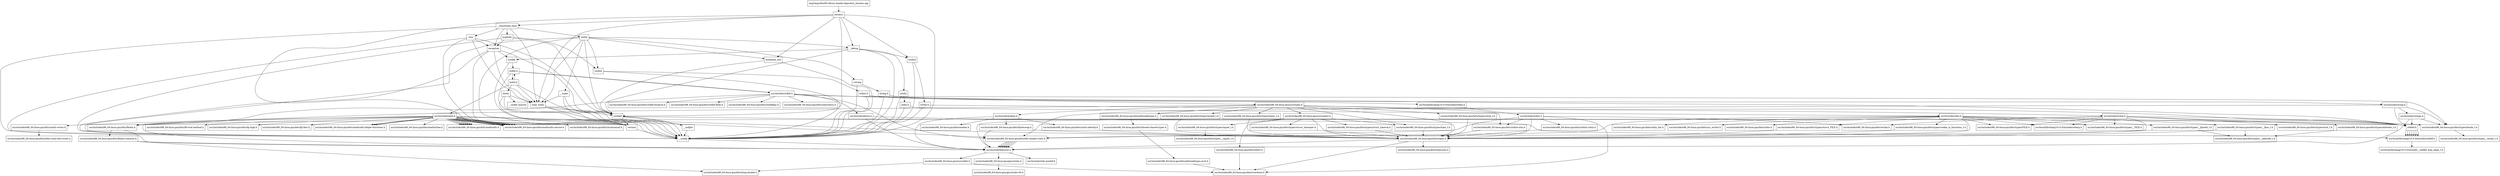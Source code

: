digraph "dependencies" {
  header_1 [ shape="box", label="iterator"];
  header_0 [ shape="box", label="tmp/tmpw8iwRO.libcxx.header.deps/test_iterator.cpp"];
  header_2 [ shape="box", label="__config"];
  header_3 [ shape="box", label="usr/include/features.h"];
  header_4 [ shape="box", label="usr/include/stdc-predef.h"];
  header_5 [ shape="box", label="usr/include/x86_64-linux-gnu/sys/cdefs.h"];
  header_6 [ shape="box", label="usr/include/x86_64-linux-gnu/bits/wordsize.h"];
  header_7 [ shape="box", label="usr/include/x86_64-linux-gnu/bits/long-double.h"];
  header_8 [ shape="box", label="usr/include/x86_64-linux-gnu/gnu/stubs.h"];
  header_9 [ shape="box", label="usr/include/x86_64-linux-gnu/gnu/stubs-64.h"];
  header_11 [ shape="box", label="iosfwd"];
  header_12 [ shape="box", label="wchar.h"];
  header_13 [ shape="box", label="usr/include/wchar.h"];
  header_14 [ shape="box", label="usr/include/x86_64-linux-gnu/bits/libc-header-start.h"];
  header_15 [ shape="box", label="usr/include/x86_64-linux-gnu/bits/floatn.h"];
  header_16 [ shape="box", label="usr/include/x86_64-linux-gnu/bits/floatn-common.h"];
  header_17 [ shape="box", label="stddef.h"];
  header_18 [ shape="box", label="usr/local/lib/clang/10.0.0/include/stddef.h"];
  header_19 [ shape="box", label="usr/local/lib/clang/10.0.0/include/stdarg.h"];
  header_20 [ shape="box", label="usr/include/x86_64-linux-gnu/bits/wchar.h"];
  header_21 [ shape="box", label="usr/include/x86_64-linux-gnu/bits/types/wint_t.h"];
  header_22 [ shape="box", label="usr/include/x86_64-linux-gnu/bits/types/mbstate_t.h"];
  header_23 [ shape="box", label="usr/include/x86_64-linux-gnu/bits/types/__mbstate_t.h"];
  header_24 [ shape="box", label="usr/include/x86_64-linux-gnu/bits/types/__FILE.h"];
  header_25 [ shape="box", label="usr/include/x86_64-linux-gnu/bits/types/FILE.h"];
  header_26 [ shape="box", label="usr/include/x86_64-linux-gnu/bits/types/locale_t.h"];
  header_27 [ shape="box", label="usr/include/x86_64-linux-gnu/bits/types/__locale_t.h"];
  header_28 [ shape="box", label="__functional_base"];
  header_29 [ shape="box", label="type_traits"];
  header_30 [ shape="box", label="cstddef"];
  header_31 [ shape="box", label="version"];
  header_32 [ shape="box", label="usr/local/lib/clang/10.0.0/include/__stddef_max_align_t.h"];
  header_33 [ shape="box", label="__nullptr"];
  header_34 [ shape="box", label="typeinfo"];
  header_35 [ shape="box", label="exception"];
  header_36 [ shape="box", label="cstdlib"];
  header_37 [ shape="box", label="stdlib.h"];
  header_38 [ shape="box", label="usr/include/stdlib.h"];
  header_39 [ shape="box", label="usr/include/x86_64-linux-gnu/bits/waitflags.h"];
  header_40 [ shape="box", label="usr/include/x86_64-linux-gnu/bits/waitstatus.h"];
  header_41 [ shape="box", label="usr/include/x86_64-linux-gnu/sys/types.h"];
  header_42 [ shape="box", label="usr/include/x86_64-linux-gnu/bits/types.h"];
  header_43 [ shape="box", label="usr/include/x86_64-linux-gnu/bits/typesizes.h"];
  header_44 [ shape="box", label="usr/include/x86_64-linux-gnu/bits/types/clock_t.h"];
  header_45 [ shape="box", label="usr/include/x86_64-linux-gnu/bits/types/clockid_t.h"];
  header_46 [ shape="box", label="usr/include/x86_64-linux-gnu/bits/types/time_t.h"];
  header_47 [ shape="box", label="usr/include/x86_64-linux-gnu/bits/types/timer_t.h"];
  header_48 [ shape="box", label="usr/include/x86_64-linux-gnu/bits/stdint-intn.h"];
  header_49 [ shape="box", label="usr/include/endian.h"];
  header_50 [ shape="box", label="usr/include/x86_64-linux-gnu/bits/endian.h"];
  header_51 [ shape="box", label="usr/include/x86_64-linux-gnu/bits/byteswap.h"];
  header_52 [ shape="box", label="usr/include/x86_64-linux-gnu/bits/uintn-identity.h"];
  header_53 [ shape="box", label="usr/include/x86_64-linux-gnu/sys/select.h"];
  header_54 [ shape="box", label="usr/include/x86_64-linux-gnu/bits/select.h"];
  header_55 [ shape="box", label="usr/include/x86_64-linux-gnu/bits/types/sigset_t.h"];
  header_56 [ shape="box", label="usr/include/x86_64-linux-gnu/bits/types/__sigset_t.h"];
  header_57 [ shape="box", label="usr/include/x86_64-linux-gnu/bits/types/struct_timeval.h"];
  header_58 [ shape="box", label="usr/include/x86_64-linux-gnu/bits/types/struct_timespec.h"];
  header_59 [ shape="box", label="usr/include/x86_64-linux-gnu/bits/pthreadtypes.h"];
  header_60 [ shape="box", label="usr/include/x86_64-linux-gnu/bits/thread-shared-types.h"];
  header_61 [ shape="box", label="usr/include/x86_64-linux-gnu/bits/pthreadtypes-arch.h"];
  header_62 [ shape="box", label="usr/include/alloca.h"];
  header_63 [ shape="box", label="usr/include/x86_64-linux-gnu/bits/stdlib-bsearch.h"];
  header_64 [ shape="box", label="usr/include/x86_64-linux-gnu/bits/stdlib-float.h"];
  header_65 [ shape="box", label="math.h"];
  header_66 [ shape="box", label="usr/include/math.h"];
  header_67 [ shape="box", label="usr/include/x86_64-linux-gnu/bits/math-vector.h"];
  header_68 [ shape="box", label="usr/include/x86_64-linux-gnu/bits/libm-simd-decl-stubs.h"];
  header_69 [ shape="box", label="usr/include/x86_64-linux-gnu/bits/flt-eval-method.h"];
  header_70 [ shape="box", label="usr/include/x86_64-linux-gnu/bits/fp-logb.h"];
  header_71 [ shape="box", label="usr/include/x86_64-linux-gnu/bits/fp-fast.h"];
  header_72 [ shape="box", label="usr/include/x86_64-linux-gnu/bits/mathcalls-helper-functions.h"];
  header_73 [ shape="box", label="usr/include/x86_64-linux-gnu/bits/mathcalls.h"];
  header_74 [ shape="box", label="usr/include/x86_64-linux-gnu/bits/mathcalls-narrow.h"];
  header_75 [ shape="box", label="usr/include/x86_64-linux-gnu/bits/iscanonical.h"];
  header_76 [ shape="box", label="usr/include/x86_64-linux-gnu/bits/mathinline.h"];
  header_77 [ shape="box", label="limits"];
  header_78 [ shape="box", label="__undef_macros"];
  header_79 [ shape="box", label="cstdint"];
  header_80 [ shape="box", label="stdint.h"];
  header_81 [ shape="box", label="usr/local/lib/clang/10.0.0/include/stdint.h"];
  header_82 [ shape="box", label="usr/include/stdint.h"];
  header_83 [ shape="box", label="usr/include/x86_64-linux-gnu/bits/stdint-uintn.h"];
  header_84 [ shape="box", label="new"];
  header_85 [ shape="box", label="utility"];
  header_86 [ shape="box", label="__tuple"];
  header_87 [ shape="box", label="initializer_list"];
  header_88 [ shape="box", label="cstring"];
  header_89 [ shape="box", label="string.h"];
  header_90 [ shape="box", label="usr/include/string.h"];
  header_91 [ shape="box", label="usr/include/strings.h"];
  header_92 [ shape="box", label="__debug"];
  header_93 [ shape="box", label="cstdio"];
  header_94 [ shape="box", label="stdio.h"];
  header_95 [ shape="box", label="usr/include/stdio.h"];
  header_96 [ shape="box", label="usr/include/x86_64-linux-gnu/bits/types/__fpos_t.h"];
  header_97 [ shape="box", label="usr/include/x86_64-linux-gnu/bits/types/__fpos64_t.h"];
  header_98 [ shape="box", label="usr/include/x86_64-linux-gnu/bits/types/struct_FILE.h"];
  header_99 [ shape="box", label="usr/include/x86_64-linux-gnu/bits/types/cookie_io_functions_t.h"];
  header_100 [ shape="box", label="usr/include/x86_64-linux-gnu/bits/stdio_lim.h"];
  header_101 [ shape="box", label="usr/include/x86_64-linux-gnu/bits/sys_errlist.h"];
  header_102 [ shape="box", label="usr/include/x86_64-linux-gnu/bits/stdio.h"];
  header_54 -> header_6;
  header_30 -> header_2;
  header_30 -> header_31;
  header_30 -> header_18;
  header_30 -> header_33;
  header_12 -> header_2;
  header_12 -> header_13;
  header_36 -> header_2;
  header_36 -> header_37;
  header_59 -> header_60;
  header_66 -> header_14;
  header_66 -> header_42;
  header_66 -> header_67;
  header_66 -> header_15;
  header_66 -> header_69;
  header_66 -> header_70;
  header_66 -> header_71;
  header_66 -> header_72;
  header_66 -> header_73;
  header_66 -> header_72;
  header_66 -> header_73;
  header_66 -> header_72;
  header_66 -> header_73;
  header_66 -> header_73;
  header_66 -> header_73;
  header_66 -> header_73;
  header_66 -> header_73;
  header_66 -> header_74;
  header_66 -> header_74;
  header_66 -> header_74;
  header_66 -> header_74;
  header_66 -> header_74;
  header_66 -> header_74;
  header_66 -> header_74;
  header_66 -> header_74;
  header_66 -> header_74;
  header_66 -> header_75;
  header_66 -> header_76;
  header_3 -> header_4;
  header_3 -> header_5;
  header_3 -> header_8;
  header_87 -> header_2;
  header_87 -> header_30;
  header_61 -> header_6;
  header_11 -> header_2;
  header_11 -> header_12;
  header_98 -> header_42;
  header_47 -> header_42;
  header_13 -> header_14;
  header_13 -> header_15;
  header_13 -> header_17;
  header_13 -> header_19;
  header_13 -> header_20;
  header_13 -> header_21;
  header_13 -> header_22;
  header_13 -> header_24;
  header_13 -> header_25;
  header_13 -> header_26;
  header_65 -> header_2;
  header_65 -> header_37;
  header_65 -> header_66;
  header_65 -> header_29;
  header_65 -> header_77;
  header_2 -> header_3;
  header_49 -> header_3;
  header_49 -> header_50;
  header_49 -> header_51;
  header_49 -> header_52;
  header_94 -> header_2;
  header_94 -> header_95;
  header_42 -> header_3;
  header_42 -> header_6;
  header_42 -> header_43;
  header_41 -> header_3;
  header_41 -> header_42;
  header_41 -> header_44;
  header_41 -> header_45;
  header_41 -> header_46;
  header_41 -> header_47;
  header_41 -> header_17;
  header_41 -> header_48;
  header_41 -> header_49;
  header_41 -> header_53;
  header_41 -> header_59;
  header_58 -> header_42;
  header_0 -> header_1;
  header_16 -> header_3;
  header_16 -> header_7;
  header_18 -> header_32;
  header_35 -> header_2;
  header_35 -> header_30;
  header_35 -> header_36;
  header_35 -> header_29;
  header_35 -> header_31;
  header_34 -> header_2;
  header_34 -> header_35;
  header_34 -> header_30;
  header_34 -> header_79;
  header_46 -> header_42;
  header_8 -> header_9;
  header_5 -> header_6;
  header_5 -> header_7;
  header_1 -> header_2;
  header_1 -> header_11;
  header_1 -> header_28;
  header_1 -> header_29;
  header_1 -> header_30;
  header_1 -> header_87;
  header_1 -> header_31;
  header_1 -> header_92;
  header_77 -> header_2;
  header_77 -> header_29;
  header_77 -> header_78;
  header_77 -> header_31;
  header_45 -> header_42;
  header_89 -> header_2;
  header_89 -> header_90;
  header_80 -> header_2;
  header_80 -> header_81;
  header_97 -> header_42;
  header_97 -> header_23;
  header_96 -> header_42;
  header_96 -> header_23;
  header_60 -> header_61;
  header_83 -> header_42;
  header_90 -> header_14;
  header_90 -> header_17;
  header_90 -> header_26;
  header_90 -> header_91;
  header_14 -> header_3;
  header_14 -> header_3;
  header_14 -> header_3;
  header_14 -> header_3;
  header_14 -> header_3;
  header_14 -> header_3;
  header_79 -> header_2;
  header_79 -> header_80;
  header_15 -> header_3;
  header_15 -> header_16;
  header_17 -> header_18;
  header_17 -> header_18;
  header_17 -> header_18;
  header_17 -> header_18;
  header_17 -> header_18;
  header_17 -> header_18;
  header_17 -> header_18;
  header_33 -> header_2;
  header_44 -> header_42;
  header_51 -> header_3;
  header_51 -> header_42;
  header_67 -> header_68;
  header_62 -> header_3;
  header_62 -> header_17;
  header_57 -> header_42;
  header_82 -> header_14;
  header_82 -> header_42;
  header_82 -> header_20;
  header_82 -> header_6;
  header_82 -> header_48;
  header_82 -> header_83;
  header_85 -> header_2;
  header_85 -> header_86;
  header_85 -> header_29;
  header_85 -> header_87;
  header_85 -> header_30;
  header_85 -> header_88;
  header_85 -> header_79;
  header_85 -> header_31;
  header_85 -> header_92;
  header_92 -> header_2;
  header_92 -> header_11;
  header_92 -> header_36;
  header_92 -> header_93;
  header_92 -> header_30;
  header_22 -> header_23;
  header_88 -> header_2;
  header_88 -> header_89;
  header_84 -> header_2;
  header_84 -> header_35;
  header_84 -> header_29;
  header_84 -> header_30;
  header_84 -> header_31;
  header_81 -> header_82;
  header_55 -> header_56;
  header_53 -> header_3;
  header_53 -> header_42;
  header_53 -> header_54;
  header_53 -> header_55;
  header_53 -> header_46;
  header_53 -> header_57;
  header_53 -> header_58;
  header_93 -> header_2;
  header_93 -> header_94;
  header_38 -> header_14;
  header_38 -> header_17;
  header_38 -> header_39;
  header_38 -> header_40;
  header_38 -> header_15;
  header_38 -> header_26;
  header_38 -> header_41;
  header_38 -> header_62;
  header_38 -> header_63;
  header_38 -> header_64;
  header_48 -> header_42;
  header_99 -> header_42;
  header_86 -> header_2;
  header_86 -> header_30;
  header_86 -> header_29;
  header_95 -> header_14;
  header_95 -> header_17;
  header_95 -> header_19;
  header_95 -> header_42;
  header_95 -> header_96;
  header_95 -> header_97;
  header_95 -> header_24;
  header_95 -> header_25;
  header_95 -> header_98;
  header_95 -> header_99;
  header_95 -> header_100;
  header_95 -> header_101;
  header_95 -> header_102;
  header_52 -> header_42;
  header_91 -> header_3;
  header_91 -> header_17;
  header_91 -> header_26;
  header_37 -> header_2;
  header_37 -> header_38;
  header_37 -> header_65;
  header_37 -> header_38;
  header_26 -> header_27;
  header_28 -> header_2;
  header_28 -> header_29;
  header_28 -> header_34;
  header_28 -> header_35;
  header_28 -> header_84;
  header_28 -> header_85;
  header_29 -> header_2;
  header_29 -> header_30;
  header_29 -> header_31;
  header_31 -> header_2;
}
